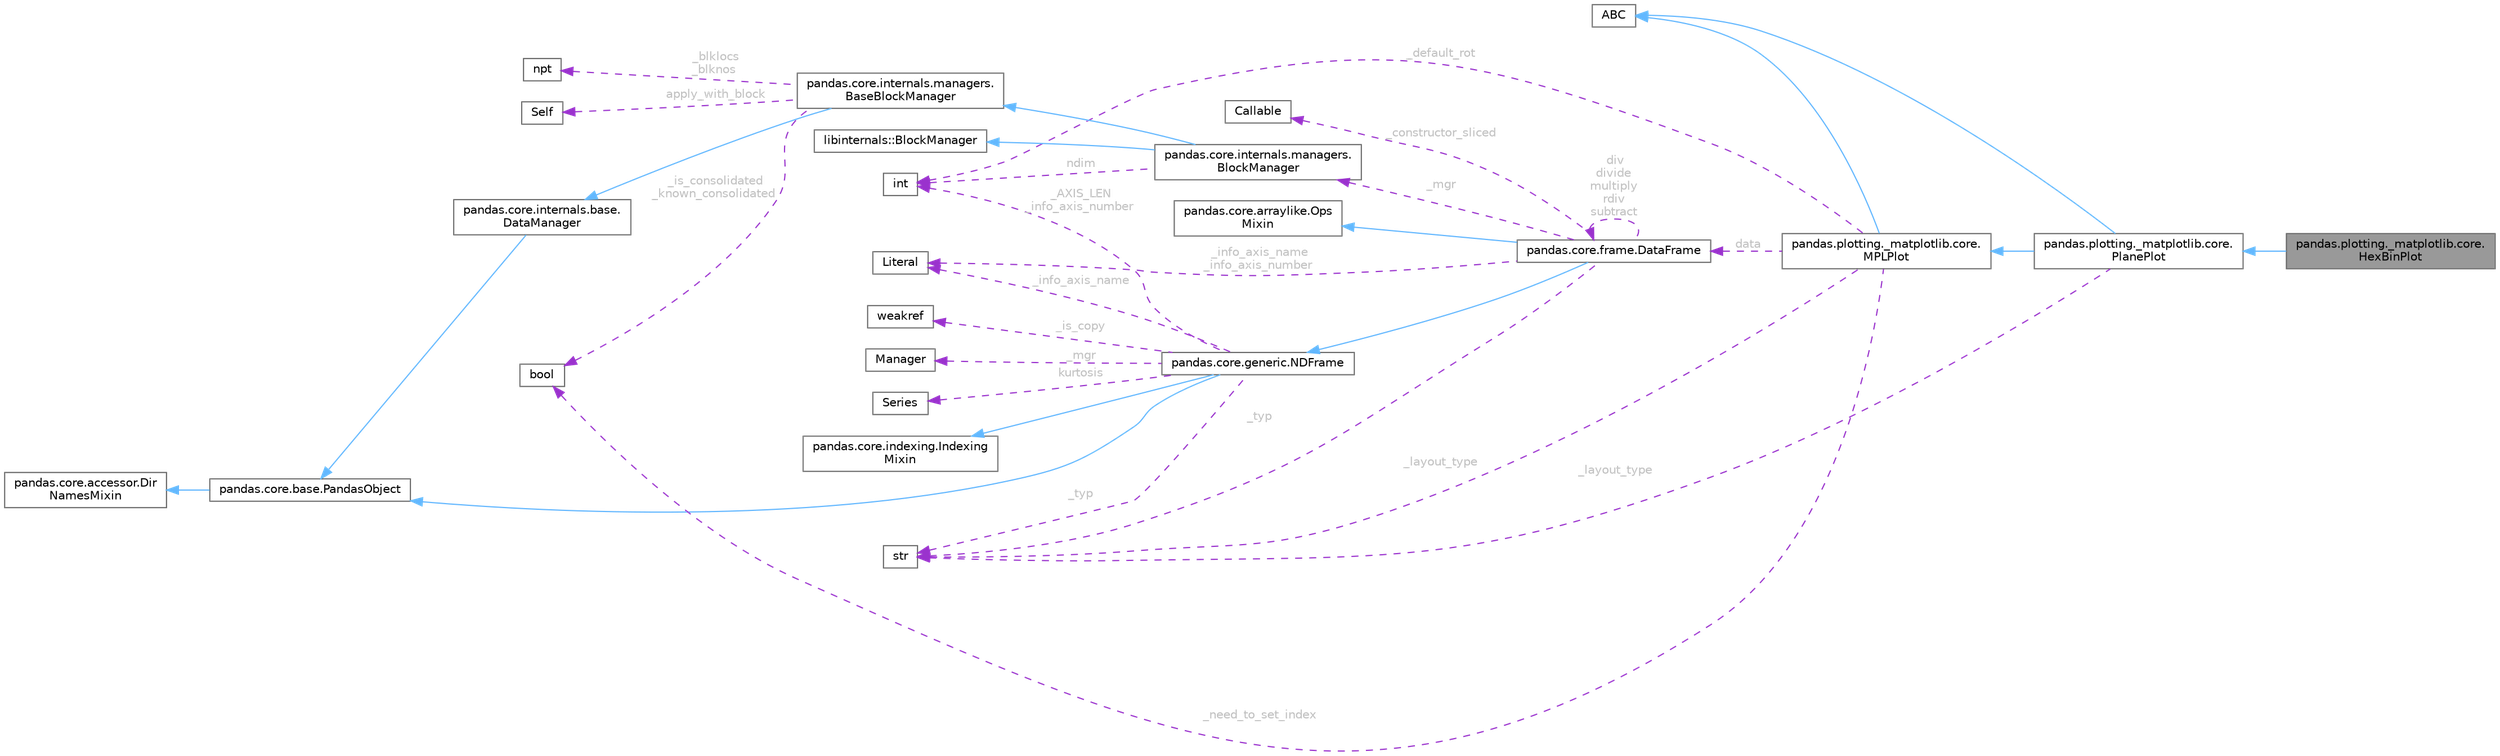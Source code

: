 digraph "pandas.plotting._matplotlib.core.HexBinPlot"
{
 // LATEX_PDF_SIZE
  bgcolor="transparent";
  edge [fontname=Helvetica,fontsize=10,labelfontname=Helvetica,labelfontsize=10];
  node [fontname=Helvetica,fontsize=10,shape=box,height=0.2,width=0.4];
  rankdir="LR";
  Node1 [id="Node000001",label="pandas.plotting._matplotlib.core.\lHexBinPlot",height=0.2,width=0.4,color="gray40", fillcolor="grey60", style="filled", fontcolor="black",tooltip=" "];
  Node2 -> Node1 [id="edge34_Node000001_Node000002",dir="back",color="steelblue1",style="solid",tooltip=" "];
  Node2 [id="Node000002",label="pandas.plotting._matplotlib.core.\lPlanePlot",height=0.2,width=0.4,color="gray40", fillcolor="white", style="filled",URL="$classpandas_1_1plotting_1_1__matplotlib_1_1core_1_1PlanePlot.html",tooltip=" "];
  Node3 -> Node2 [id="edge35_Node000002_Node000003",dir="back",color="steelblue1",style="solid",tooltip=" "];
  Node3 [id="Node000003",label="pandas.plotting._matplotlib.core.\lMPLPlot",height=0.2,width=0.4,color="gray40", fillcolor="white", style="filled",URL="$classpandas_1_1plotting_1_1__matplotlib_1_1core_1_1MPLPlot.html",tooltip=" "];
  Node4 -> Node3 [id="edge36_Node000003_Node000004",dir="back",color="steelblue1",style="solid",tooltip=" "];
  Node4 [id="Node000004",label="ABC",height=0.2,width=0.4,color="gray40", fillcolor="white", style="filled",tooltip=" "];
  Node5 -> Node3 [id="edge37_Node000003_Node000005",dir="back",color="darkorchid3",style="dashed",tooltip=" ",label=" _layout_type",fontcolor="grey" ];
  Node5 [id="Node000005",label="str",height=0.2,width=0.4,color="gray40", fillcolor="white", style="filled",tooltip=" "];
  Node6 -> Node3 [id="edge38_Node000003_Node000006",dir="back",color="darkorchid3",style="dashed",tooltip=" ",label=" _default_rot",fontcolor="grey" ];
  Node6 [id="Node000006",label="int",height=0.2,width=0.4,color="gray40", fillcolor="white", style="filled",tooltip=" "];
  Node7 -> Node3 [id="edge39_Node000003_Node000007",dir="back",color="darkorchid3",style="dashed",tooltip=" ",label=" data",fontcolor="grey" ];
  Node7 [id="Node000007",label="pandas.core.frame.DataFrame",height=0.2,width=0.4,color="gray40", fillcolor="white", style="filled",URL="$classpandas_1_1core_1_1frame_1_1DataFrame.html",tooltip=" "];
  Node8 -> Node7 [id="edge40_Node000007_Node000008",dir="back",color="steelblue1",style="solid",tooltip=" "];
  Node8 [id="Node000008",label="pandas.core.generic.NDFrame",height=0.2,width=0.4,color="gray40", fillcolor="white", style="filled",URL="$classpandas_1_1core_1_1generic_1_1NDFrame.html",tooltip=" "];
  Node9 -> Node8 [id="edge41_Node000008_Node000009",dir="back",color="steelblue1",style="solid",tooltip=" "];
  Node9 [id="Node000009",label="pandas.core.base.PandasObject",height=0.2,width=0.4,color="gray40", fillcolor="white", style="filled",URL="$classpandas_1_1core_1_1base_1_1PandasObject.html",tooltip=" "];
  Node10 -> Node9 [id="edge42_Node000009_Node000010",dir="back",color="steelblue1",style="solid",tooltip=" "];
  Node10 [id="Node000010",label="pandas.core.accessor.Dir\lNamesMixin",height=0.2,width=0.4,color="gray40", fillcolor="white", style="filled",URL="$classpandas_1_1core_1_1accessor_1_1DirNamesMixin.html",tooltip=" "];
  Node11 -> Node8 [id="edge43_Node000008_Node000011",dir="back",color="steelblue1",style="solid",tooltip=" "];
  Node11 [id="Node000011",label="pandas.core.indexing.Indexing\lMixin",height=0.2,width=0.4,color="gray40", fillcolor="white", style="filled",URL="$classpandas_1_1core_1_1indexing_1_1IndexingMixin.html",tooltip=" "];
  Node12 -> Node8 [id="edge44_Node000008_Node000012",dir="back",color="darkorchid3",style="dashed",tooltip=" ",label=" _is_copy",fontcolor="grey" ];
  Node12 [id="Node000012",label="weakref",height=0.2,width=0.4,color="gray40", fillcolor="white", style="filled",tooltip=" "];
  Node13 -> Node8 [id="edge45_Node000008_Node000013",dir="back",color="darkorchid3",style="dashed",tooltip=" ",label=" _mgr",fontcolor="grey" ];
  Node13 [id="Node000013",label="Manager",height=0.2,width=0.4,color="gray40", fillcolor="white", style="filled",tooltip=" "];
  Node5 -> Node8 [id="edge46_Node000008_Node000005",dir="back",color="darkorchid3",style="dashed",tooltip=" ",label=" _typ",fontcolor="grey" ];
  Node6 -> Node8 [id="edge47_Node000008_Node000006",dir="back",color="darkorchid3",style="dashed",tooltip=" ",label=" _AXIS_LEN\n_info_axis_number",fontcolor="grey" ];
  Node14 -> Node8 [id="edge48_Node000008_Node000014",dir="back",color="darkorchid3",style="dashed",tooltip=" ",label=" _info_axis_name",fontcolor="grey" ];
  Node14 [id="Node000014",label="Literal",height=0.2,width=0.4,color="gray40", fillcolor="white", style="filled",tooltip=" "];
  Node15 -> Node8 [id="edge49_Node000008_Node000015",dir="back",color="darkorchid3",style="dashed",tooltip=" ",label=" kurtosis",fontcolor="grey" ];
  Node15 [id="Node000015",label="Series",height=0.2,width=0.4,color="gray40", fillcolor="white", style="filled",tooltip=" "];
  Node16 -> Node7 [id="edge50_Node000007_Node000016",dir="back",color="steelblue1",style="solid",tooltip=" "];
  Node16 [id="Node000016",label="pandas.core.arraylike.Ops\lMixin",height=0.2,width=0.4,color="gray40", fillcolor="white", style="filled",URL="$classpandas_1_1core_1_1arraylike_1_1OpsMixin.html",tooltip=" "];
  Node5 -> Node7 [id="edge51_Node000007_Node000005",dir="back",color="darkorchid3",style="dashed",tooltip=" ",label=" _typ",fontcolor="grey" ];
  Node17 -> Node7 [id="edge52_Node000007_Node000017",dir="back",color="darkorchid3",style="dashed",tooltip=" ",label=" _mgr",fontcolor="grey" ];
  Node17 [id="Node000017",label="pandas.core.internals.managers.\lBlockManager",height=0.2,width=0.4,color="gray40", fillcolor="white", style="filled",URL="$classpandas_1_1core_1_1internals_1_1managers_1_1BlockManager.html",tooltip=" "];
  Node18 -> Node17 [id="edge53_Node000017_Node000018",dir="back",color="steelblue1",style="solid",tooltip=" "];
  Node18 [id="Node000018",label="libinternals::BlockManager",height=0.2,width=0.4,color="gray40", fillcolor="white", style="filled",tooltip=" "];
  Node19 -> Node17 [id="edge54_Node000017_Node000019",dir="back",color="steelblue1",style="solid",tooltip=" "];
  Node19 [id="Node000019",label="pandas.core.internals.managers.\lBaseBlockManager",height=0.2,width=0.4,color="gray40", fillcolor="white", style="filled",URL="$classpandas_1_1core_1_1internals_1_1managers_1_1BaseBlockManager.html",tooltip=" "];
  Node20 -> Node19 [id="edge55_Node000019_Node000020",dir="back",color="steelblue1",style="solid",tooltip=" "];
  Node20 [id="Node000020",label="pandas.core.internals.base.\lDataManager",height=0.2,width=0.4,color="gray40", fillcolor="white", style="filled",URL="$classpandas_1_1core_1_1internals_1_1base_1_1DataManager.html",tooltip=" "];
  Node9 -> Node20 [id="edge56_Node000020_Node000009",dir="back",color="steelblue1",style="solid",tooltip=" "];
  Node21 -> Node19 [id="edge57_Node000019_Node000021",dir="back",color="darkorchid3",style="dashed",tooltip=" ",label=" _blklocs\n_blknos",fontcolor="grey" ];
  Node21 [id="Node000021",label="npt",height=0.2,width=0.4,color="gray40", fillcolor="white", style="filled",tooltip=" "];
  Node22 -> Node19 [id="edge58_Node000019_Node000022",dir="back",color="darkorchid3",style="dashed",tooltip=" ",label=" _is_consolidated\n_known_consolidated",fontcolor="grey" ];
  Node22 [id="Node000022",label="bool",height=0.2,width=0.4,color="gray40", fillcolor="white", style="filled",tooltip=" "];
  Node23 -> Node19 [id="edge59_Node000019_Node000023",dir="back",color="darkorchid3",style="dashed",tooltip=" ",label=" apply_with_block",fontcolor="grey" ];
  Node23 [id="Node000023",label="Self",height=0.2,width=0.4,color="gray40", fillcolor="white", style="filled",tooltip=" "];
  Node6 -> Node17 [id="edge60_Node000017_Node000006",dir="back",color="darkorchid3",style="dashed",tooltip=" ",label=" ndim",fontcolor="grey" ];
  Node24 -> Node7 [id="edge61_Node000007_Node000024",dir="back",color="darkorchid3",style="dashed",tooltip=" ",label=" _constructor_sliced",fontcolor="grey" ];
  Node24 [id="Node000024",label="Callable",height=0.2,width=0.4,color="gray40", fillcolor="white", style="filled",tooltip=" "];
  Node7 -> Node7 [id="edge62_Node000007_Node000007",dir="back",color="darkorchid3",style="dashed",tooltip=" ",label=" div\ndivide\nmultiply\nrdiv\nsubtract",fontcolor="grey" ];
  Node14 -> Node7 [id="edge63_Node000007_Node000014",dir="back",color="darkorchid3",style="dashed",tooltip=" ",label=" _info_axis_name\n_info_axis_number",fontcolor="grey" ];
  Node22 -> Node3 [id="edge64_Node000003_Node000022",dir="back",color="darkorchid3",style="dashed",tooltip=" ",label=" _need_to_set_index",fontcolor="grey" ];
  Node4 -> Node2 [id="edge65_Node000002_Node000004",dir="back",color="steelblue1",style="solid",tooltip=" "];
  Node5 -> Node2 [id="edge66_Node000002_Node000005",dir="back",color="darkorchid3",style="dashed",tooltip=" ",label=" _layout_type",fontcolor="grey" ];
}
